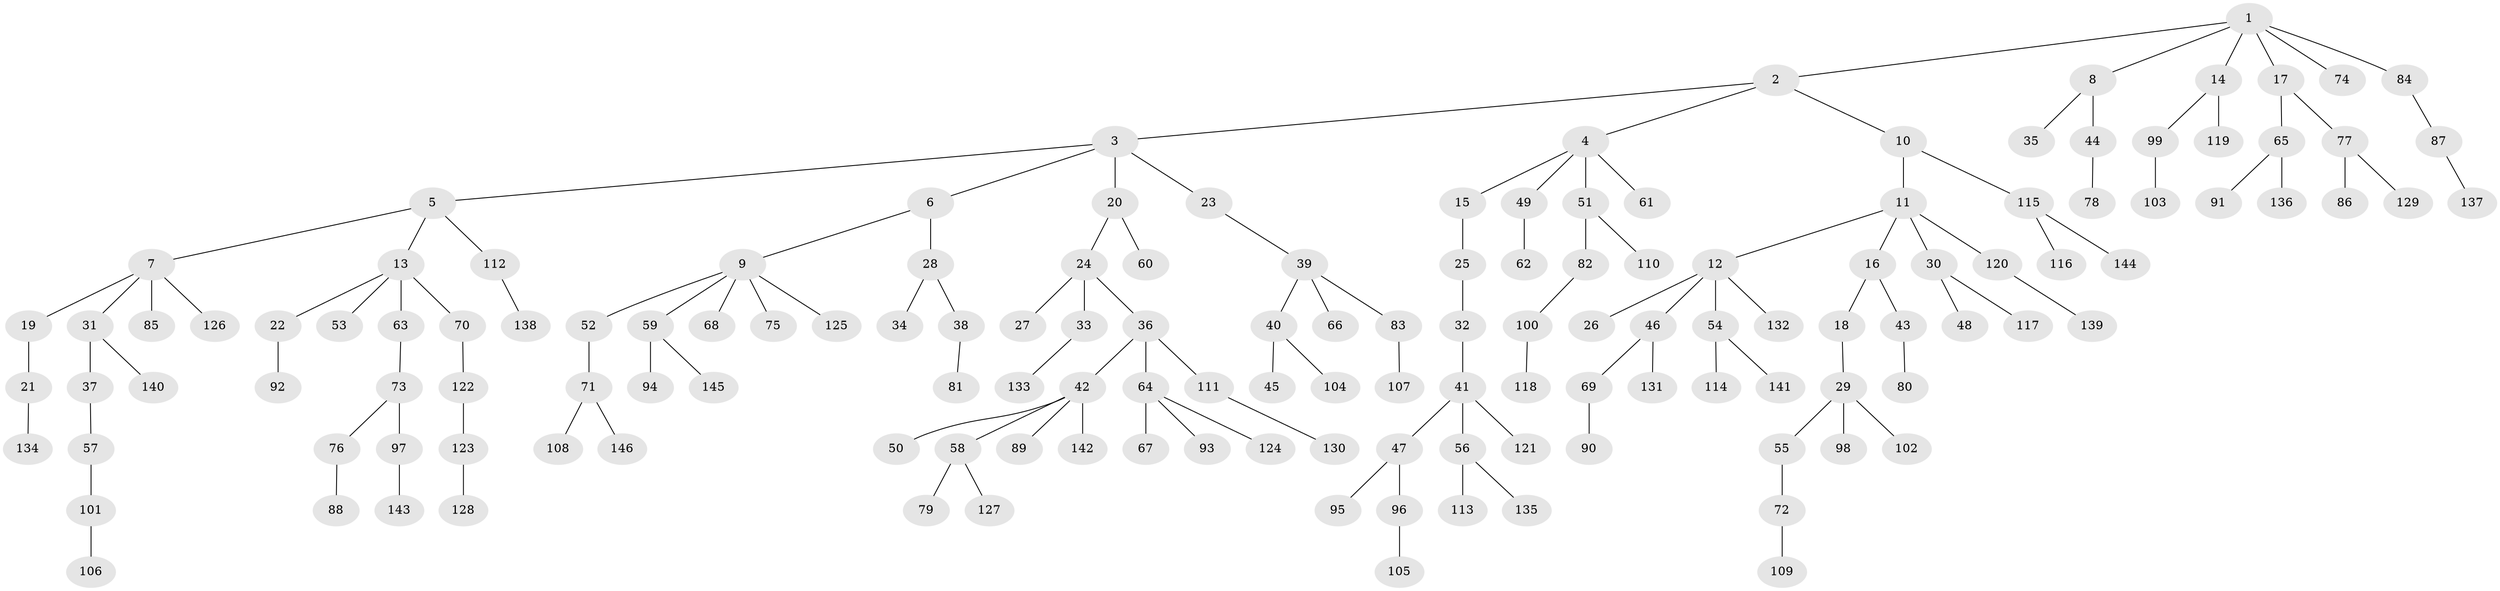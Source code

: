 // Generated by graph-tools (version 1.1) at 2025/11/02/27/25 16:11:27]
// undirected, 146 vertices, 145 edges
graph export_dot {
graph [start="1"]
  node [color=gray90,style=filled];
  1;
  2;
  3;
  4;
  5;
  6;
  7;
  8;
  9;
  10;
  11;
  12;
  13;
  14;
  15;
  16;
  17;
  18;
  19;
  20;
  21;
  22;
  23;
  24;
  25;
  26;
  27;
  28;
  29;
  30;
  31;
  32;
  33;
  34;
  35;
  36;
  37;
  38;
  39;
  40;
  41;
  42;
  43;
  44;
  45;
  46;
  47;
  48;
  49;
  50;
  51;
  52;
  53;
  54;
  55;
  56;
  57;
  58;
  59;
  60;
  61;
  62;
  63;
  64;
  65;
  66;
  67;
  68;
  69;
  70;
  71;
  72;
  73;
  74;
  75;
  76;
  77;
  78;
  79;
  80;
  81;
  82;
  83;
  84;
  85;
  86;
  87;
  88;
  89;
  90;
  91;
  92;
  93;
  94;
  95;
  96;
  97;
  98;
  99;
  100;
  101;
  102;
  103;
  104;
  105;
  106;
  107;
  108;
  109;
  110;
  111;
  112;
  113;
  114;
  115;
  116;
  117;
  118;
  119;
  120;
  121;
  122;
  123;
  124;
  125;
  126;
  127;
  128;
  129;
  130;
  131;
  132;
  133;
  134;
  135;
  136;
  137;
  138;
  139;
  140;
  141;
  142;
  143;
  144;
  145;
  146;
  1 -- 2;
  1 -- 8;
  1 -- 14;
  1 -- 17;
  1 -- 74;
  1 -- 84;
  2 -- 3;
  2 -- 4;
  2 -- 10;
  3 -- 5;
  3 -- 6;
  3 -- 20;
  3 -- 23;
  4 -- 15;
  4 -- 49;
  4 -- 51;
  4 -- 61;
  5 -- 7;
  5 -- 13;
  5 -- 112;
  6 -- 9;
  6 -- 28;
  7 -- 19;
  7 -- 31;
  7 -- 85;
  7 -- 126;
  8 -- 35;
  8 -- 44;
  9 -- 52;
  9 -- 59;
  9 -- 68;
  9 -- 75;
  9 -- 125;
  10 -- 11;
  10 -- 115;
  11 -- 12;
  11 -- 16;
  11 -- 30;
  11 -- 120;
  12 -- 26;
  12 -- 46;
  12 -- 54;
  12 -- 132;
  13 -- 22;
  13 -- 53;
  13 -- 63;
  13 -- 70;
  14 -- 99;
  14 -- 119;
  15 -- 25;
  16 -- 18;
  16 -- 43;
  17 -- 65;
  17 -- 77;
  18 -- 29;
  19 -- 21;
  20 -- 24;
  20 -- 60;
  21 -- 134;
  22 -- 92;
  23 -- 39;
  24 -- 27;
  24 -- 33;
  24 -- 36;
  25 -- 32;
  28 -- 34;
  28 -- 38;
  29 -- 55;
  29 -- 98;
  29 -- 102;
  30 -- 48;
  30 -- 117;
  31 -- 37;
  31 -- 140;
  32 -- 41;
  33 -- 133;
  36 -- 42;
  36 -- 64;
  36 -- 111;
  37 -- 57;
  38 -- 81;
  39 -- 40;
  39 -- 66;
  39 -- 83;
  40 -- 45;
  40 -- 104;
  41 -- 47;
  41 -- 56;
  41 -- 121;
  42 -- 50;
  42 -- 58;
  42 -- 89;
  42 -- 142;
  43 -- 80;
  44 -- 78;
  46 -- 69;
  46 -- 131;
  47 -- 95;
  47 -- 96;
  49 -- 62;
  51 -- 82;
  51 -- 110;
  52 -- 71;
  54 -- 114;
  54 -- 141;
  55 -- 72;
  56 -- 113;
  56 -- 135;
  57 -- 101;
  58 -- 79;
  58 -- 127;
  59 -- 94;
  59 -- 145;
  63 -- 73;
  64 -- 67;
  64 -- 93;
  64 -- 124;
  65 -- 91;
  65 -- 136;
  69 -- 90;
  70 -- 122;
  71 -- 108;
  71 -- 146;
  72 -- 109;
  73 -- 76;
  73 -- 97;
  76 -- 88;
  77 -- 86;
  77 -- 129;
  82 -- 100;
  83 -- 107;
  84 -- 87;
  87 -- 137;
  96 -- 105;
  97 -- 143;
  99 -- 103;
  100 -- 118;
  101 -- 106;
  111 -- 130;
  112 -- 138;
  115 -- 116;
  115 -- 144;
  120 -- 139;
  122 -- 123;
  123 -- 128;
}
